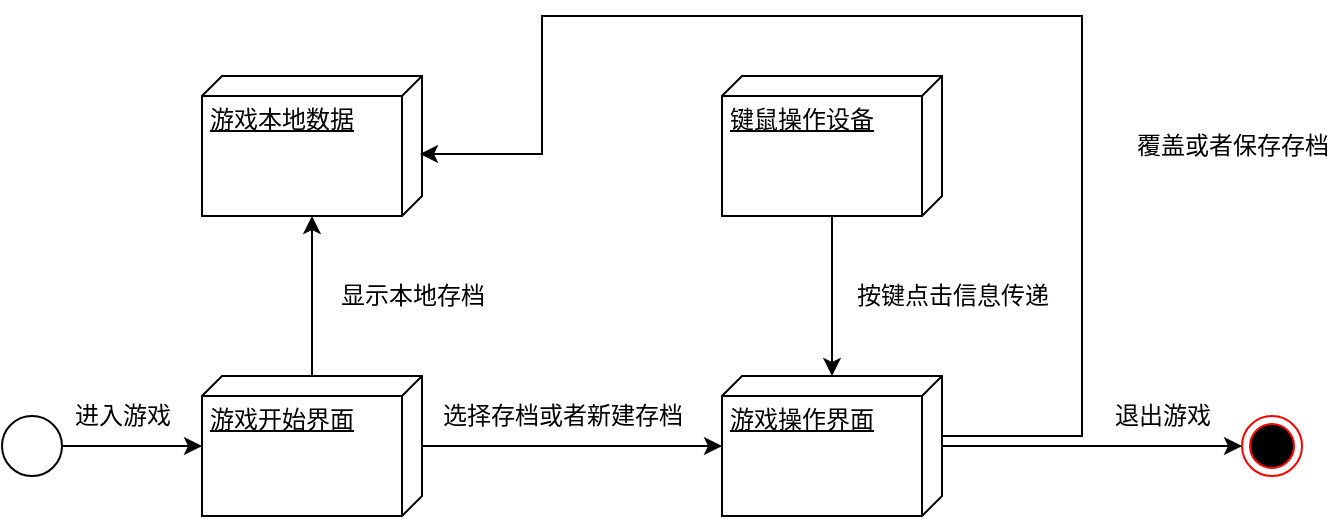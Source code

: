 <mxfile type="device" version="17.4.4"><diagram id="cjzsjph0pHUFBXsdAgXD" name="第 1 页"><mxGraphModel grid="1" dx="644" dy="783" gridSize="10" guides="1" tooltips="1" connect="1" arrows="1" fold="1" page="1" pageScale="1" pageWidth="827" pageHeight="1169" math="0" shadow="0"><root><mxCell id="0"/><mxCell id="1" parent="0"/><mxCell id="ykp8410C2DWDl6LbjXYQ-2" value="" parent="1" vertex="1" style="ellipse;html=1;shape=endState;fillColor=#000000;strokeColor=#ff0000;"><mxGeometry as="geometry" height="30" width="30" y="340" x="640"/></mxCell><mxCell id="ykp8410C2DWDl6LbjXYQ-6" value="" parent="1" style="edgeStyle=orthogonalEdgeStyle;rounded=0;orthogonalLoop=1;jettySize=auto;html=1;" edge="1" target="ykp8410C2DWDl6LbjXYQ-4" source="ykp8410C2DWDl6LbjXYQ-3"><mxGeometry as="geometry" relative="1"/></mxCell><mxCell id="ykp8410C2DWDl6LbjXYQ-3" value="" parent="1" vertex="1" style="ellipse;whiteSpace=wrap;html=1;aspect=fixed;"><mxGeometry as="geometry" height="30" width="30" y="340" x="20"/></mxCell><mxCell id="ykp8410C2DWDl6LbjXYQ-9" value="" parent="1" style="edgeStyle=orthogonalEdgeStyle;rounded=0;orthogonalLoop=1;jettySize=auto;html=1;" edge="1" target="ykp8410C2DWDl6LbjXYQ-8" source="ykp8410C2DWDl6LbjXYQ-4"><mxGeometry as="geometry" relative="1"/></mxCell><mxCell id="ykp8410C2DWDl6LbjXYQ-12" value="" parent="1" style="edgeStyle=orthogonalEdgeStyle;rounded=0;orthogonalLoop=1;jettySize=auto;html=1;" edge="1" target="ykp8410C2DWDl6LbjXYQ-11" source="ykp8410C2DWDl6LbjXYQ-4"><mxGeometry as="geometry" relative="1"/></mxCell><mxCell id="ykp8410C2DWDl6LbjXYQ-4" value="游戏开始界面" parent="1" vertex="1" style="verticalAlign=top;align=left;spacingTop=8;spacingLeft=2;spacingRight=12;shape=cube;size=10;direction=south;fontStyle=4;html=1;"><mxGeometry as="geometry" height="70" width="110" y="320" x="120"/></mxCell><mxCell id="ykp8410C2DWDl6LbjXYQ-7" value="进入游戏" parent="1" vertex="1" style="text;html=1;align=center;verticalAlign=middle;resizable=0;points=[];autosize=1;strokeColor=none;fillColor=none;"><mxGeometry as="geometry" height="20" width="60" y="330" x="50"/></mxCell><mxCell id="ykp8410C2DWDl6LbjXYQ-8" value="游戏本地数据" parent="1" vertex="1" style="verticalAlign=top;align=left;spacingTop=8;spacingLeft=2;spacingRight=12;shape=cube;size=10;direction=south;fontStyle=4;html=1;fillColor=rgb(255, 255, 255);strokeColor=rgb(0, 0, 0);fontColor=rgb(0, 0, 0);"><mxGeometry as="geometry" height="70" width="110" y="170" x="120"/></mxCell><mxCell id="ykp8410C2DWDl6LbjXYQ-10" value="显示本地存档" parent="1" vertex="1" style="text;html=1;align=center;verticalAlign=middle;resizable=0;points=[];autosize=1;strokeColor=none;fillColor=none;"><mxGeometry as="geometry" height="20" width="90" y="270" x="180"/></mxCell><mxCell id="ykp8410C2DWDl6LbjXYQ-18" parent="1" style="edgeStyle=orthogonalEdgeStyle;rounded=0;orthogonalLoop=1;jettySize=auto;html=1;entryX=0;entryY=0.5;entryDx=0;entryDy=0;" edge="1" target="ykp8410C2DWDl6LbjXYQ-2" source="ykp8410C2DWDl6LbjXYQ-11"><mxGeometry as="geometry" relative="1"/></mxCell><mxCell id="ykp8410C2DWDl6LbjXYQ-20" parent="1" style="edgeStyle=orthogonalEdgeStyle;rounded=0;orthogonalLoop=1;jettySize=auto;html=1;exitX=0;exitY=0;exitDx=30;exitDy=0;exitPerimeter=0;entryX=0.557;entryY=0.009;entryDx=0;entryDy=0;entryPerimeter=0;" edge="1" target="ykp8410C2DWDl6LbjXYQ-8" source="ykp8410C2DWDl6LbjXYQ-11"><mxGeometry as="geometry" relative="1"><Array as="points"><mxPoint y="350" x="560"/><mxPoint y="140" x="560"/><mxPoint y="140" x="290"/><mxPoint y="209" x="290"/></Array></mxGeometry></mxCell><mxCell id="ykp8410C2DWDl6LbjXYQ-11" value="游戏操作界面" parent="1" vertex="1" style="verticalAlign=top;align=left;spacingTop=8;spacingLeft=2;spacingRight=12;shape=cube;size=10;direction=south;fontStyle=4;html=1;fillColor=rgb(255, 255, 255);strokeColor=rgb(0, 0, 0);fontColor=rgb(0, 0, 0);"><mxGeometry as="geometry" height="70" width="110" y="320" x="380"/></mxCell><mxCell id="ykp8410C2DWDl6LbjXYQ-13" value="选择存档或者新建存档" parent="1" vertex="1" style="text;html=1;align=center;verticalAlign=middle;resizable=0;points=[];autosize=1;strokeColor=none;fillColor=none;"><mxGeometry as="geometry" height="20" width="140" y="330" x="230"/></mxCell><mxCell id="ykp8410C2DWDl6LbjXYQ-15" value="" parent="1" style="edgeStyle=orthogonalEdgeStyle;rounded=0;orthogonalLoop=1;jettySize=auto;html=1;" edge="1" target="ykp8410C2DWDl6LbjXYQ-11" source="ykp8410C2DWDl6LbjXYQ-14"><mxGeometry as="geometry" relative="1"/></mxCell><mxCell id="ykp8410C2DWDl6LbjXYQ-14" value="键鼠操作设备" parent="1" vertex="1" style="verticalAlign=top;align=left;spacingTop=8;spacingLeft=2;spacingRight=12;shape=cube;size=10;direction=south;fontStyle=4;html=1;fillColor=rgb(255, 255, 255);strokeColor=rgb(0, 0, 0);fontColor=rgb(0, 0, 0);"><mxGeometry as="geometry" height="70" width="110" y="170" x="380"/></mxCell><mxCell id="ykp8410C2DWDl6LbjXYQ-16" value="按键点击信息传递" parent="1" vertex="1" style="text;html=1;align=center;verticalAlign=middle;resizable=0;points=[];autosize=1;strokeColor=none;fillColor=none;"><mxGeometry as="geometry" height="20" width="110" y="270" x="440"/></mxCell><mxCell id="ykp8410C2DWDl6LbjXYQ-21" value="覆盖或者保存存档" parent="1" vertex="1" style="text;html=1;align=center;verticalAlign=middle;resizable=0;points=[];autosize=1;strokeColor=none;fillColor=none;"><mxGeometry as="geometry" height="20" width="110" y="195" x="580"/></mxCell><mxCell id="ykp8410C2DWDl6LbjXYQ-22" value="退出游戏" parent="1" vertex="1" style="text;html=1;align=center;verticalAlign=middle;resizable=0;points=[];autosize=1;strokeColor=none;fillColor=none;"><mxGeometry as="geometry" height="20" width="60" y="330" x="570"/></mxCell></root></mxGraphModel></diagram></mxfile>